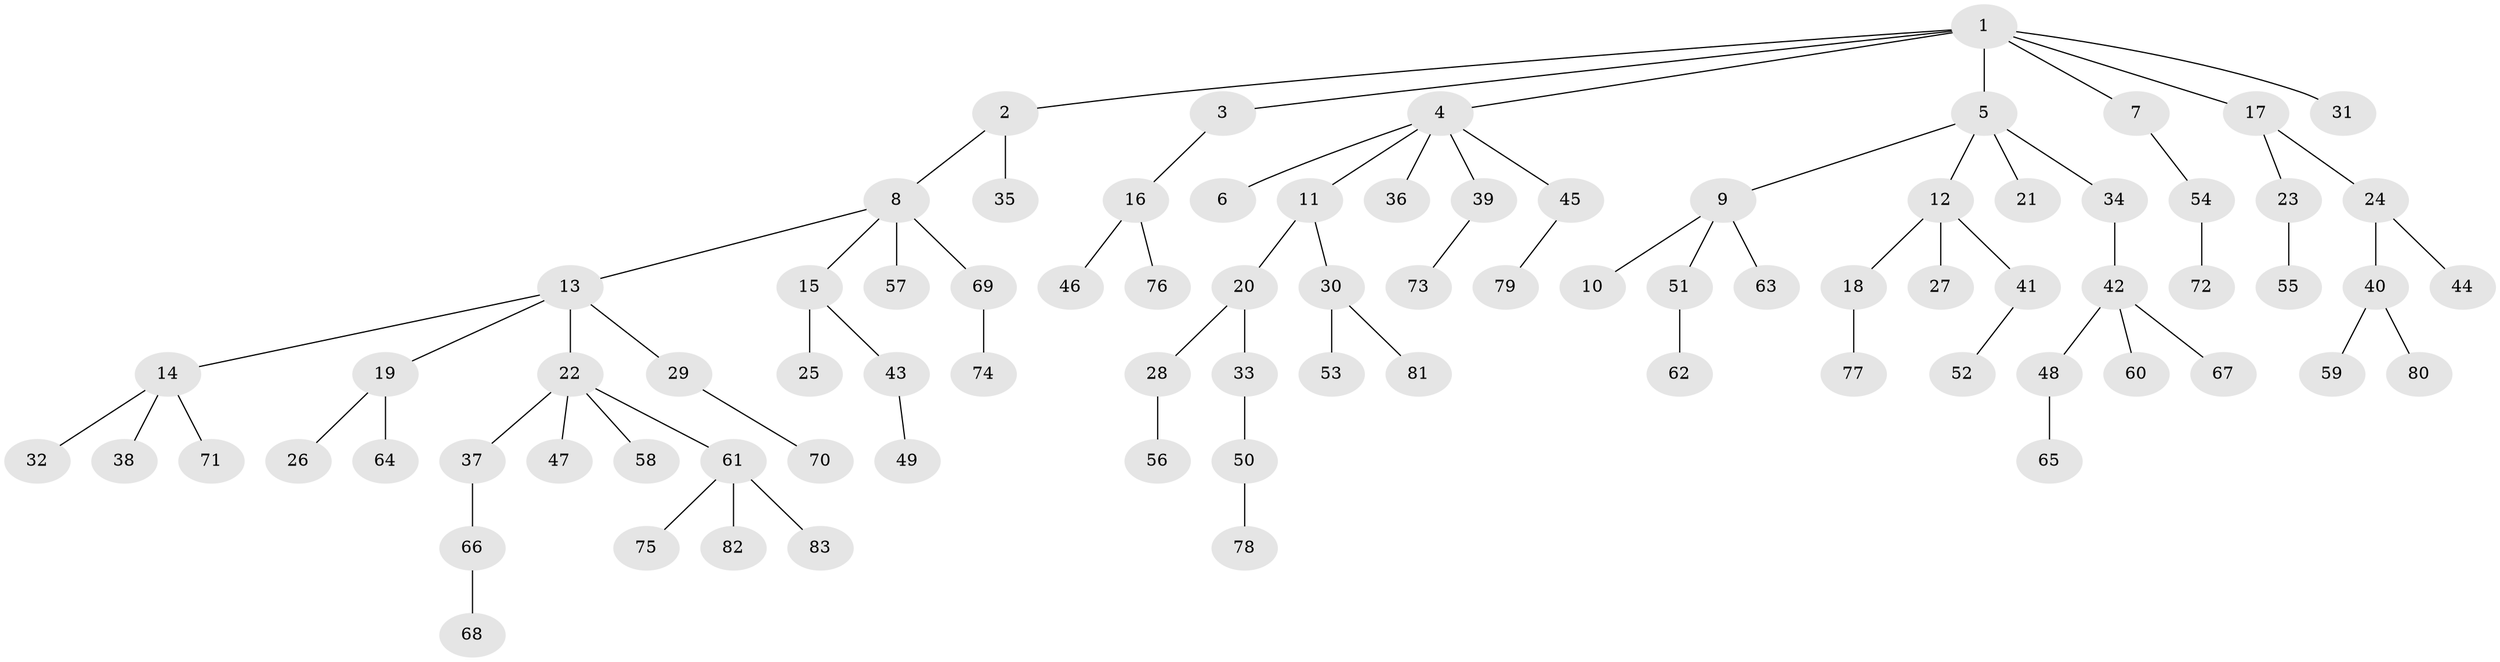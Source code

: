// Generated by graph-tools (version 1.1) at 2025/26/03/09/25 03:26:26]
// undirected, 83 vertices, 82 edges
graph export_dot {
graph [start="1"]
  node [color=gray90,style=filled];
  1;
  2;
  3;
  4;
  5;
  6;
  7;
  8;
  9;
  10;
  11;
  12;
  13;
  14;
  15;
  16;
  17;
  18;
  19;
  20;
  21;
  22;
  23;
  24;
  25;
  26;
  27;
  28;
  29;
  30;
  31;
  32;
  33;
  34;
  35;
  36;
  37;
  38;
  39;
  40;
  41;
  42;
  43;
  44;
  45;
  46;
  47;
  48;
  49;
  50;
  51;
  52;
  53;
  54;
  55;
  56;
  57;
  58;
  59;
  60;
  61;
  62;
  63;
  64;
  65;
  66;
  67;
  68;
  69;
  70;
  71;
  72;
  73;
  74;
  75;
  76;
  77;
  78;
  79;
  80;
  81;
  82;
  83;
  1 -- 2;
  1 -- 3;
  1 -- 4;
  1 -- 5;
  1 -- 7;
  1 -- 17;
  1 -- 31;
  2 -- 8;
  2 -- 35;
  3 -- 16;
  4 -- 6;
  4 -- 11;
  4 -- 36;
  4 -- 39;
  4 -- 45;
  5 -- 9;
  5 -- 12;
  5 -- 21;
  5 -- 34;
  7 -- 54;
  8 -- 13;
  8 -- 15;
  8 -- 57;
  8 -- 69;
  9 -- 10;
  9 -- 51;
  9 -- 63;
  11 -- 20;
  11 -- 30;
  12 -- 18;
  12 -- 27;
  12 -- 41;
  13 -- 14;
  13 -- 19;
  13 -- 22;
  13 -- 29;
  14 -- 32;
  14 -- 38;
  14 -- 71;
  15 -- 25;
  15 -- 43;
  16 -- 46;
  16 -- 76;
  17 -- 23;
  17 -- 24;
  18 -- 77;
  19 -- 26;
  19 -- 64;
  20 -- 28;
  20 -- 33;
  22 -- 37;
  22 -- 47;
  22 -- 58;
  22 -- 61;
  23 -- 55;
  24 -- 40;
  24 -- 44;
  28 -- 56;
  29 -- 70;
  30 -- 53;
  30 -- 81;
  33 -- 50;
  34 -- 42;
  37 -- 66;
  39 -- 73;
  40 -- 59;
  40 -- 80;
  41 -- 52;
  42 -- 48;
  42 -- 60;
  42 -- 67;
  43 -- 49;
  45 -- 79;
  48 -- 65;
  50 -- 78;
  51 -- 62;
  54 -- 72;
  61 -- 75;
  61 -- 82;
  61 -- 83;
  66 -- 68;
  69 -- 74;
}
